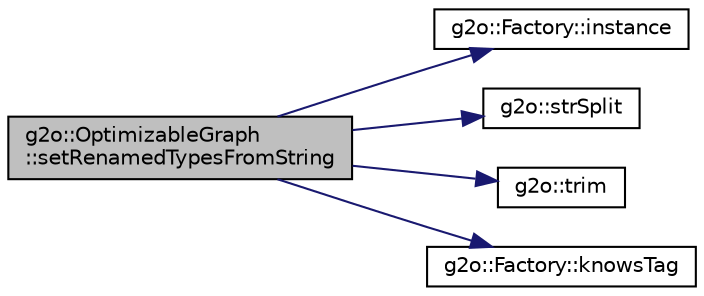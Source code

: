 digraph "g2o::OptimizableGraph::setRenamedTypesFromString"
{
  edge [fontname="Helvetica",fontsize="10",labelfontname="Helvetica",labelfontsize="10"];
  node [fontname="Helvetica",fontsize="10",shape=record];
  rankdir="LR";
  Node57 [label="g2o::OptimizableGraph\l::setRenamedTypesFromString",height=0.2,width=0.4,color="black", fillcolor="grey75", style="filled", fontcolor="black"];
  Node57 -> Node58 [color="midnightblue",fontsize="10",style="solid",fontname="Helvetica"];
  Node58 [label="g2o::Factory::instance",height=0.2,width=0.4,color="black", fillcolor="white", style="filled",URL="$classg2o_1_1_factory.html#a8a1f33e017c5ad59399cef48972578ae",tooltip="return the instance "];
  Node57 -> Node59 [color="midnightblue",fontsize="10",style="solid",fontname="Helvetica"];
  Node59 [label="g2o::strSplit",height=0.2,width=0.4,color="black", fillcolor="white", style="filled",URL="$group__utils.html#ga0a56de67e98afa3f8307e7b4ddb4cc83"];
  Node57 -> Node60 [color="midnightblue",fontsize="10",style="solid",fontname="Helvetica"];
  Node60 [label="g2o::trim",height=0.2,width=0.4,color="black", fillcolor="white", style="filled",URL="$group__utils.html#ga437d185a62afe16a99f27f3b12e108d7"];
  Node57 -> Node61 [color="midnightblue",fontsize="10",style="solid",fontname="Helvetica"];
  Node61 [label="g2o::Factory::knowsTag",height=0.2,width=0.4,color="black", fillcolor="white", style="filled",URL="$classg2o_1_1_factory.html#a20292a9c8417303fec92057826ba2430"];
}
